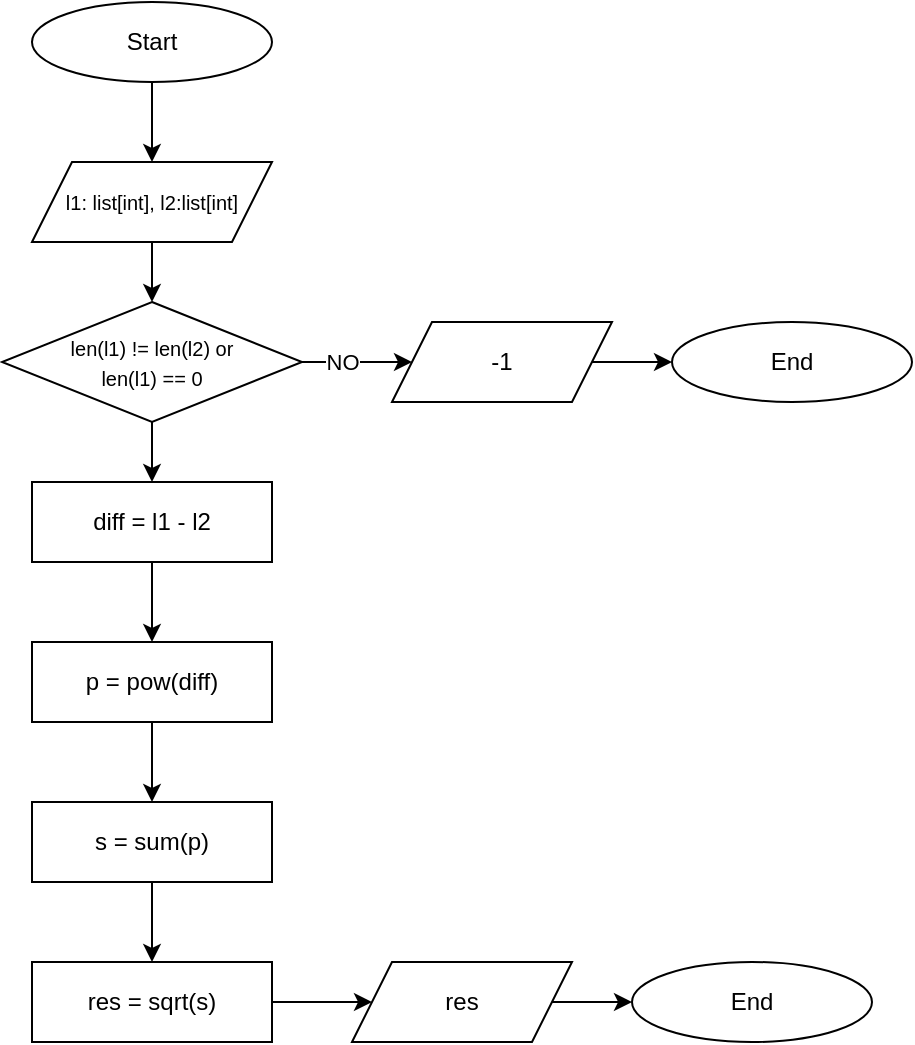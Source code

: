 <mxfile version="24.8.6">
  <diagram name="Page-1" id="z9LAb5Ok6JyxKWv0N6qz">
    <mxGraphModel dx="989" dy="570" grid="1" gridSize="10" guides="1" tooltips="1" connect="1" arrows="1" fold="1" page="1" pageScale="1" pageWidth="850" pageHeight="1100" math="0" shadow="0">
      <root>
        <mxCell id="0" />
        <mxCell id="1" parent="0" />
        <mxCell id="VEksvsux0m4Nuiqm_-Sr-1" value="Start" style="ellipse;whiteSpace=wrap;html=1;" vertex="1" parent="1">
          <mxGeometry x="600" y="80" width="120" height="40" as="geometry" />
        </mxCell>
        <mxCell id="VEksvsux0m4Nuiqm_-Sr-2" value="l1: list[int], l2:list[int]" style="shape=parallelogram;perimeter=parallelogramPerimeter;whiteSpace=wrap;html=1;fixedSize=1;fontSize=10;" vertex="1" parent="1">
          <mxGeometry x="600" y="160" width="120" height="40" as="geometry" />
        </mxCell>
        <mxCell id="VEksvsux0m4Nuiqm_-Sr-3" value="&lt;font style=&quot;font-size: 10px;&quot;&gt;len(l1) != len(l2) or&lt;/font&gt;&lt;div&gt;&lt;font style=&quot;font-size: 10px;&quot;&gt;len(l1) == 0&lt;/font&gt;&lt;/div&gt;" style="rhombus;whiteSpace=wrap;html=1;" vertex="1" parent="1">
          <mxGeometry x="585" y="230" width="150" height="60" as="geometry" />
        </mxCell>
        <mxCell id="VEksvsux0m4Nuiqm_-Sr-4" value="" style="endArrow=classic;html=1;rounded=0;exitX=0.5;exitY=1;exitDx=0;exitDy=0;entryX=0.5;entryY=0;entryDx=0;entryDy=0;" edge="1" parent="1" source="VEksvsux0m4Nuiqm_-Sr-1" target="VEksvsux0m4Nuiqm_-Sr-2">
          <mxGeometry width="50" height="50" relative="1" as="geometry">
            <mxPoint x="370" y="330" as="sourcePoint" />
            <mxPoint x="420" y="280" as="targetPoint" />
          </mxGeometry>
        </mxCell>
        <mxCell id="VEksvsux0m4Nuiqm_-Sr-5" value="" style="endArrow=classic;html=1;rounded=0;exitX=0.5;exitY=1;exitDx=0;exitDy=0;entryX=0.5;entryY=0;entryDx=0;entryDy=0;" edge="1" parent="1" source="VEksvsux0m4Nuiqm_-Sr-2" target="VEksvsux0m4Nuiqm_-Sr-3">
          <mxGeometry width="50" height="50" relative="1" as="geometry">
            <mxPoint x="670" y="130" as="sourcePoint" />
            <mxPoint x="670" y="170" as="targetPoint" />
          </mxGeometry>
        </mxCell>
        <mxCell id="VEksvsux0m4Nuiqm_-Sr-6" value="-1" style="shape=parallelogram;perimeter=parallelogramPerimeter;whiteSpace=wrap;html=1;fixedSize=1;" vertex="1" parent="1">
          <mxGeometry x="780" y="240" width="110" height="40" as="geometry" />
        </mxCell>
        <mxCell id="VEksvsux0m4Nuiqm_-Sr-7" value="End" style="ellipse;whiteSpace=wrap;html=1;" vertex="1" parent="1">
          <mxGeometry x="920" y="240" width="120" height="40" as="geometry" />
        </mxCell>
        <mxCell id="VEksvsux0m4Nuiqm_-Sr-8" value="" style="endArrow=classic;html=1;rounded=0;exitX=1;exitY=0.5;exitDx=0;exitDy=0;entryX=0;entryY=0.5;entryDx=0;entryDy=0;" edge="1" parent="1" source="VEksvsux0m4Nuiqm_-Sr-3" target="VEksvsux0m4Nuiqm_-Sr-6">
          <mxGeometry width="50" height="50" relative="1" as="geometry">
            <mxPoint x="670" y="210" as="sourcePoint" />
            <mxPoint x="670" y="240" as="targetPoint" />
          </mxGeometry>
        </mxCell>
        <mxCell id="VEksvsux0m4Nuiqm_-Sr-9" value="NO" style="edgeLabel;html=1;align=center;verticalAlign=middle;resizable=0;points=[];" vertex="1" connectable="0" parent="VEksvsux0m4Nuiqm_-Sr-8">
          <mxGeometry x="-0.293" y="-2" relative="1" as="geometry">
            <mxPoint y="-2" as="offset" />
          </mxGeometry>
        </mxCell>
        <mxCell id="VEksvsux0m4Nuiqm_-Sr-11" value="" style="endArrow=classic;html=1;rounded=0;exitX=1;exitY=0.5;exitDx=0;exitDy=0;entryX=0;entryY=0.5;entryDx=0;entryDy=0;" edge="1" parent="1" source="VEksvsux0m4Nuiqm_-Sr-6" target="VEksvsux0m4Nuiqm_-Sr-7">
          <mxGeometry width="50" height="50" relative="1" as="geometry">
            <mxPoint x="670" y="210" as="sourcePoint" />
            <mxPoint x="670" y="240" as="targetPoint" />
          </mxGeometry>
        </mxCell>
        <mxCell id="VEksvsux0m4Nuiqm_-Sr-12" value="diff = l1 - l2" style="rounded=0;whiteSpace=wrap;html=1;" vertex="1" parent="1">
          <mxGeometry x="600" y="320" width="120" height="40" as="geometry" />
        </mxCell>
        <mxCell id="VEksvsux0m4Nuiqm_-Sr-13" value="p = pow(diff)" style="rounded=0;whiteSpace=wrap;html=1;" vertex="1" parent="1">
          <mxGeometry x="600" y="400" width="120" height="40" as="geometry" />
        </mxCell>
        <mxCell id="VEksvsux0m4Nuiqm_-Sr-14" value="s = sum(p)" style="rounded=0;whiteSpace=wrap;html=1;" vertex="1" parent="1">
          <mxGeometry x="600" y="480" width="120" height="40" as="geometry" />
        </mxCell>
        <mxCell id="VEksvsux0m4Nuiqm_-Sr-15" value="res = sqrt(s)" style="rounded=0;whiteSpace=wrap;html=1;" vertex="1" parent="1">
          <mxGeometry x="600" y="560" width="120" height="40" as="geometry" />
        </mxCell>
        <mxCell id="VEksvsux0m4Nuiqm_-Sr-16" value="res" style="shape=parallelogram;perimeter=parallelogramPerimeter;whiteSpace=wrap;html=1;fixedSize=1;" vertex="1" parent="1">
          <mxGeometry x="760" y="560" width="110" height="40" as="geometry" />
        </mxCell>
        <mxCell id="VEksvsux0m4Nuiqm_-Sr-17" value="End" style="ellipse;whiteSpace=wrap;html=1;" vertex="1" parent="1">
          <mxGeometry x="900" y="560" width="120" height="40" as="geometry" />
        </mxCell>
        <mxCell id="VEksvsux0m4Nuiqm_-Sr-18" value="" style="endArrow=classic;html=1;rounded=0;entryX=0;entryY=0.5;entryDx=0;entryDy=0;exitX=1;exitY=0.5;exitDx=0;exitDy=0;" edge="1" parent="1" source="VEksvsux0m4Nuiqm_-Sr-16" target="VEksvsux0m4Nuiqm_-Sr-17">
          <mxGeometry width="50" height="50" relative="1" as="geometry">
            <mxPoint x="880" y="610" as="sourcePoint" />
            <mxPoint x="880" y="580" as="targetPoint" />
          </mxGeometry>
        </mxCell>
        <mxCell id="VEksvsux0m4Nuiqm_-Sr-19" value="" style="endArrow=classic;html=1;rounded=0;entryX=0;entryY=0.5;entryDx=0;entryDy=0;exitX=1;exitY=0.5;exitDx=0;exitDy=0;" edge="1" parent="1" source="VEksvsux0m4Nuiqm_-Sr-15" target="VEksvsux0m4Nuiqm_-Sr-16">
          <mxGeometry width="50" height="50" relative="1" as="geometry">
            <mxPoint x="870" y="590" as="sourcePoint" />
            <mxPoint x="910" y="590" as="targetPoint" />
          </mxGeometry>
        </mxCell>
        <mxCell id="VEksvsux0m4Nuiqm_-Sr-20" value="" style="endArrow=classic;html=1;rounded=0;entryX=0.5;entryY=0;entryDx=0;entryDy=0;exitX=0.5;exitY=1;exitDx=0;exitDy=0;" edge="1" parent="1" source="VEksvsux0m4Nuiqm_-Sr-14" target="VEksvsux0m4Nuiqm_-Sr-15">
          <mxGeometry width="50" height="50" relative="1" as="geometry">
            <mxPoint x="730" y="590" as="sourcePoint" />
            <mxPoint x="780" y="590" as="targetPoint" />
          </mxGeometry>
        </mxCell>
        <mxCell id="VEksvsux0m4Nuiqm_-Sr-21" value="" style="endArrow=classic;html=1;rounded=0;entryX=0.5;entryY=0;entryDx=0;entryDy=0;exitX=0.5;exitY=1;exitDx=0;exitDy=0;" edge="1" parent="1" source="VEksvsux0m4Nuiqm_-Sr-13" target="VEksvsux0m4Nuiqm_-Sr-14">
          <mxGeometry width="50" height="50" relative="1" as="geometry">
            <mxPoint x="670" y="530" as="sourcePoint" />
            <mxPoint x="670" y="570" as="targetPoint" />
          </mxGeometry>
        </mxCell>
        <mxCell id="VEksvsux0m4Nuiqm_-Sr-22" value="" style="endArrow=classic;html=1;rounded=0;entryX=0.5;entryY=0;entryDx=0;entryDy=0;exitX=0.5;exitY=1;exitDx=0;exitDy=0;" edge="1" parent="1" source="VEksvsux0m4Nuiqm_-Sr-12" target="VEksvsux0m4Nuiqm_-Sr-13">
          <mxGeometry width="50" height="50" relative="1" as="geometry">
            <mxPoint x="670" y="450" as="sourcePoint" />
            <mxPoint x="670" y="490" as="targetPoint" />
          </mxGeometry>
        </mxCell>
        <mxCell id="VEksvsux0m4Nuiqm_-Sr-23" value="" style="endArrow=classic;html=1;rounded=0;entryX=0.5;entryY=0;entryDx=0;entryDy=0;exitX=0.5;exitY=1;exitDx=0;exitDy=0;" edge="1" parent="1" source="VEksvsux0m4Nuiqm_-Sr-3" target="VEksvsux0m4Nuiqm_-Sr-12">
          <mxGeometry width="50" height="50" relative="1" as="geometry">
            <mxPoint x="670" y="370" as="sourcePoint" />
            <mxPoint x="670" y="410" as="targetPoint" />
          </mxGeometry>
        </mxCell>
      </root>
    </mxGraphModel>
  </diagram>
</mxfile>

